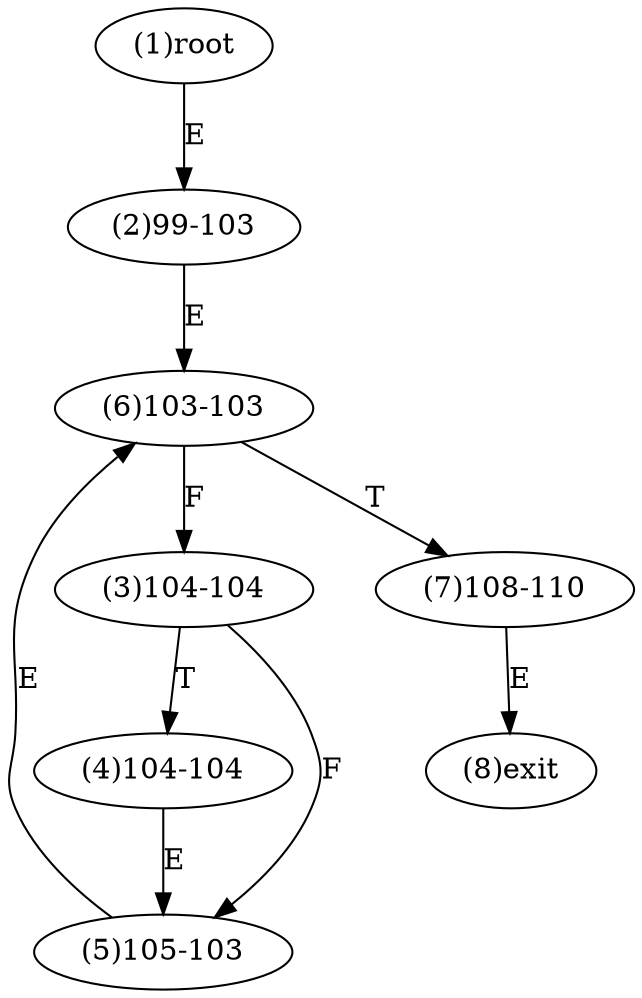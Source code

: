 digraph "" { 
1[ label="(1)root"];
2[ label="(2)99-103"];
3[ label="(3)104-104"];
4[ label="(4)104-104"];
5[ label="(5)105-103"];
6[ label="(6)103-103"];
7[ label="(7)108-110"];
8[ label="(8)exit"];
1->2[ label="E"];
2->6[ label="E"];
3->5[ label="F"];
3->4[ label="T"];
4->5[ label="E"];
5->6[ label="E"];
6->3[ label="F"];
6->7[ label="T"];
7->8[ label="E"];
}